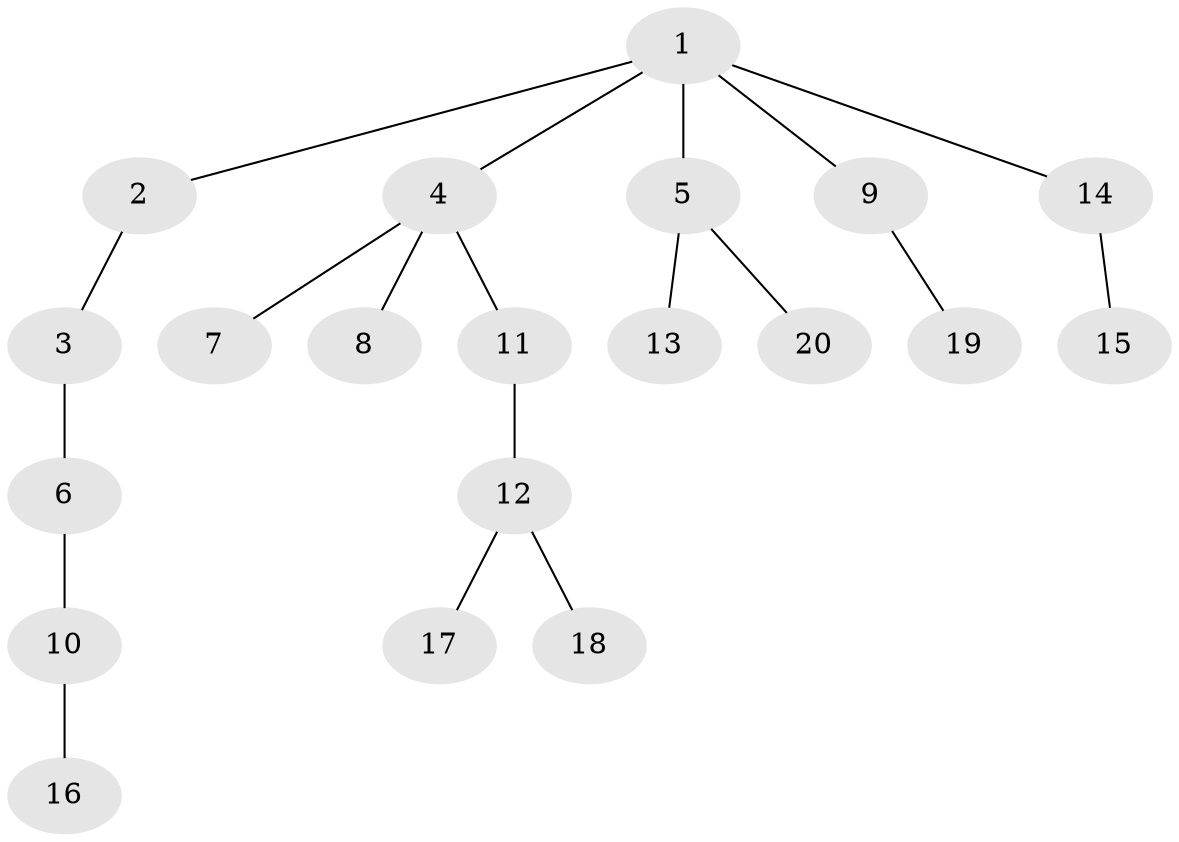 // Generated by graph-tools (version 1.1) at 2025/46/02/15/25 05:46:28]
// undirected, 20 vertices, 19 edges
graph export_dot {
graph [start="1"]
  node [color=gray90,style=filled];
  1;
  2;
  3;
  4;
  5;
  6;
  7;
  8;
  9;
  10;
  11;
  12;
  13;
  14;
  15;
  16;
  17;
  18;
  19;
  20;
  1 -- 2;
  1 -- 4;
  1 -- 5;
  1 -- 9;
  1 -- 14;
  2 -- 3;
  3 -- 6;
  4 -- 7;
  4 -- 8;
  4 -- 11;
  5 -- 13;
  5 -- 20;
  6 -- 10;
  9 -- 19;
  10 -- 16;
  11 -- 12;
  12 -- 17;
  12 -- 18;
  14 -- 15;
}
